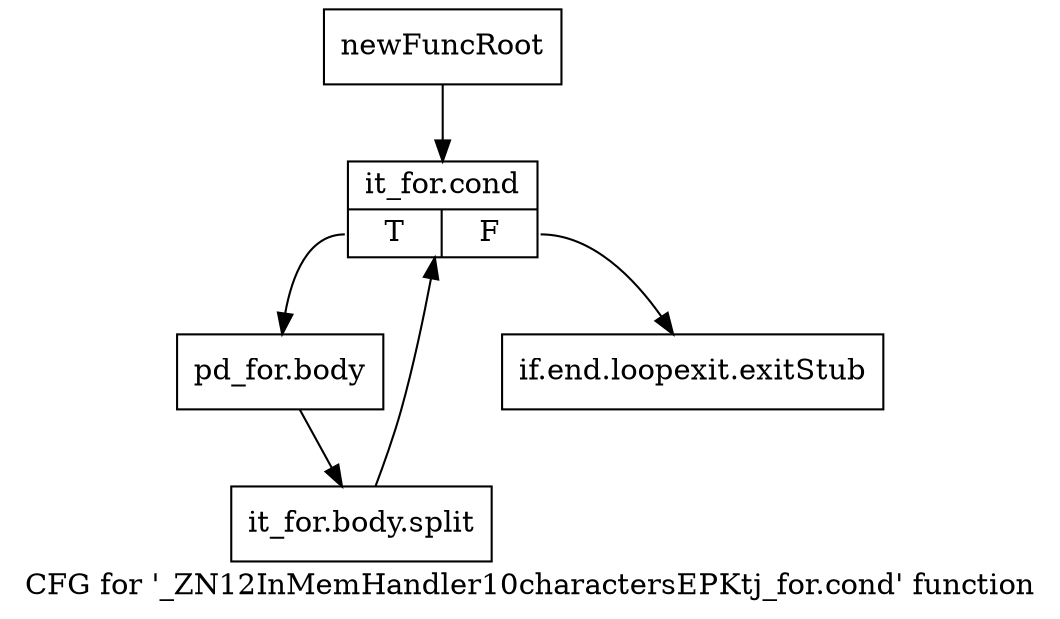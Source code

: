 digraph "CFG for '_ZN12InMemHandler10charactersEPKtj_for.cond' function" {
	label="CFG for '_ZN12InMemHandler10charactersEPKtj_for.cond' function";

	Node0x9d92d20 [shape=record,label="{newFuncRoot}"];
	Node0x9d92d20 -> Node0x9d92dc0;
	Node0x9d92d70 [shape=record,label="{if.end.loopexit.exitStub}"];
	Node0x9d92dc0 [shape=record,label="{it_for.cond|{<s0>T|<s1>F}}"];
	Node0x9d92dc0:s0 -> Node0x9d92e10;
	Node0x9d92dc0:s1 -> Node0x9d92d70;
	Node0x9d92e10 [shape=record,label="{pd_for.body}"];
	Node0x9d92e10 -> Node0xcff73c0;
	Node0xcff73c0 [shape=record,label="{it_for.body.split}"];
	Node0xcff73c0 -> Node0x9d92dc0;
}
